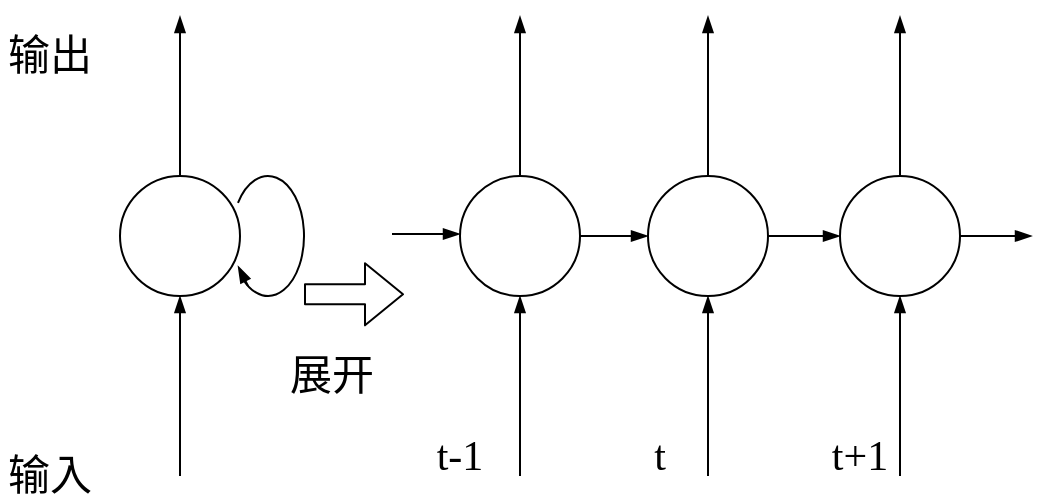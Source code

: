 <mxfile version="12.8.1" type="github"><diagram id="_MeufivQ26MiJXYKcV9G" name="Page-1"><mxGraphModel dx="849" dy="388" grid="1" gridSize="10" guides="1" tooltips="1" connect="1" arrows="1" fold="1" page="1" pageScale="1" pageWidth="827" pageHeight="1169" math="0" shadow="0"><root><mxCell id="0"/><mxCell id="1" parent="0"/><mxCell id="vhjrgtWLvvNyjYg3xXW3-5" value="" style="edgeStyle=orthogonalEdgeStyle;rounded=0;orthogonalLoop=1;jettySize=auto;html=1;endArrow=blockThin;endFill=1;fontFamily=Times New Roman;fontSize=21;" edge="1" parent="1" source="vhjrgtWLvvNyjYg3xXW3-1"><mxGeometry relative="1" as="geometry"><mxPoint x="180" y="170" as="targetPoint"/></mxGeometry></mxCell><mxCell id="vhjrgtWLvvNyjYg3xXW3-1" value="" style="ellipse;whiteSpace=wrap;html=1;aspect=fixed;fontFamily=Times New Roman;fontSize=21;" vertex="1" parent="1"><mxGeometry x="150" y="250" width="60" height="60" as="geometry"/></mxCell><mxCell id="vhjrgtWLvvNyjYg3xXW3-6" value="" style="endArrow=blockThin;html=1;entryX=0.5;entryY=1;entryDx=0;entryDy=0;endFill=1;fontFamily=Times New Roman;fontSize=21;" edge="1" parent="1" target="vhjrgtWLvvNyjYg3xXW3-1"><mxGeometry width="50" height="50" relative="1" as="geometry"><mxPoint x="180" y="400" as="sourcePoint"/><mxPoint x="160" y="340" as="targetPoint"/></mxGeometry></mxCell><mxCell id="vhjrgtWLvvNyjYg3xXW3-7" value="" style="verticalLabelPosition=bottom;verticalAlign=top;html=1;shape=mxgraph.basic.arc;startAngle=0.343;endAngle=0.124;rotation=-180;gradientColor=none;allowArrows=1;fontFamily=Times New Roman;fontSize=21;" vertex="1" parent="1"><mxGeometry x="206" y="250" width="36" height="60" as="geometry"/></mxCell><mxCell id="vhjrgtWLvvNyjYg3xXW3-8" value="" style="endArrow=blockThin;html=1;endFill=1;fontFamily=Times New Roman;fontSize=21;" edge="1" parent="1"><mxGeometry width="50" height="50" relative="1" as="geometry"><mxPoint x="214" y="305" as="sourcePoint"/><mxPoint x="209" y="295" as="targetPoint"/></mxGeometry></mxCell><mxCell id="vhjrgtWLvvNyjYg3xXW3-10" value="" style="edgeStyle=orthogonalEdgeStyle;rounded=0;orthogonalLoop=1;jettySize=auto;html=1;endArrow=blockThin;endFill=1;fontFamily=Times New Roman;fontSize=21;" edge="1" parent="1" source="vhjrgtWLvvNyjYg3xXW3-11"><mxGeometry relative="1" as="geometry"><mxPoint x="350" y="170" as="targetPoint"/></mxGeometry></mxCell><mxCell id="vhjrgtWLvvNyjYg3xXW3-16" value="" style="edgeStyle=orthogonalEdgeStyle;rounded=0;orthogonalLoop=1;jettySize=auto;html=1;endArrow=blockThin;endFill=1;fontFamily=Times New Roman;fontSize=21;" edge="1" parent="1" source="vhjrgtWLvvNyjYg3xXW3-11" target="vhjrgtWLvvNyjYg3xXW3-14"><mxGeometry relative="1" as="geometry"/></mxCell><mxCell id="vhjrgtWLvvNyjYg3xXW3-11" value="" style="ellipse;whiteSpace=wrap;html=1;aspect=fixed;fontFamily=Times New Roman;fontSize=21;" vertex="1" parent="1"><mxGeometry x="320" y="250" width="60" height="60" as="geometry"/></mxCell><mxCell id="vhjrgtWLvvNyjYg3xXW3-12" value="" style="endArrow=blockThin;html=1;entryX=0.5;entryY=1;entryDx=0;entryDy=0;endFill=1;fontFamily=Times New Roman;fontSize=21;" edge="1" parent="1" target="vhjrgtWLvvNyjYg3xXW3-11"><mxGeometry width="50" height="50" relative="1" as="geometry"><mxPoint x="350" y="400" as="sourcePoint"/><mxPoint x="330" y="340" as="targetPoint"/></mxGeometry></mxCell><mxCell id="vhjrgtWLvvNyjYg3xXW3-13" value="" style="edgeStyle=orthogonalEdgeStyle;rounded=0;orthogonalLoop=1;jettySize=auto;html=1;endArrow=blockThin;endFill=1;fontFamily=Times New Roman;fontSize=21;" edge="1" parent="1" source="vhjrgtWLvvNyjYg3xXW3-14"><mxGeometry relative="1" as="geometry"><mxPoint x="444" y="170" as="targetPoint"/></mxGeometry></mxCell><mxCell id="vhjrgtWLvvNyjYg3xXW3-22" value="" style="edgeStyle=orthogonalEdgeStyle;rounded=0;orthogonalLoop=1;jettySize=auto;html=1;endArrow=blockThin;endFill=1;fontFamily=Times New Roman;fontSize=21;" edge="1" parent="1" source="vhjrgtWLvvNyjYg3xXW3-14" target="vhjrgtWLvvNyjYg3xXW3-20"><mxGeometry relative="1" as="geometry"/></mxCell><mxCell id="vhjrgtWLvvNyjYg3xXW3-14" value="" style="ellipse;whiteSpace=wrap;html=1;aspect=fixed;fontFamily=Times New Roman;fontSize=21;" vertex="1" parent="1"><mxGeometry x="414" y="250" width="60" height="60" as="geometry"/></mxCell><mxCell id="vhjrgtWLvvNyjYg3xXW3-15" value="" style="endArrow=blockThin;html=1;entryX=0.5;entryY=1;entryDx=0;entryDy=0;endFill=1;fontFamily=Times New Roman;fontSize=21;" edge="1" parent="1" target="vhjrgtWLvvNyjYg3xXW3-14"><mxGeometry width="50" height="50" relative="1" as="geometry"><mxPoint x="444" y="400" as="sourcePoint"/><mxPoint x="424" y="340" as="targetPoint"/></mxGeometry></mxCell><mxCell id="vhjrgtWLvvNyjYg3xXW3-19" value="" style="edgeStyle=orthogonalEdgeStyle;rounded=0;orthogonalLoop=1;jettySize=auto;html=1;endArrow=blockThin;endFill=1;fontFamily=Times New Roman;fontSize=21;" edge="1" parent="1" source="vhjrgtWLvvNyjYg3xXW3-20"><mxGeometry relative="1" as="geometry"><mxPoint x="540" y="170" as="targetPoint"/></mxGeometry></mxCell><mxCell id="vhjrgtWLvvNyjYg3xXW3-20" value="" style="ellipse;whiteSpace=wrap;html=1;aspect=fixed;fontFamily=Times New Roman;fontSize=21;" vertex="1" parent="1"><mxGeometry x="510" y="250" width="60" height="60" as="geometry"/></mxCell><mxCell id="vhjrgtWLvvNyjYg3xXW3-21" value="" style="endArrow=blockThin;html=1;entryX=0.5;entryY=1;entryDx=0;entryDy=0;endFill=1;fontFamily=Times New Roman;fontSize=21;" edge="1" parent="1" target="vhjrgtWLvvNyjYg3xXW3-20"><mxGeometry width="50" height="50" relative="1" as="geometry"><mxPoint x="540" y="400" as="sourcePoint"/><mxPoint x="520" y="340" as="targetPoint"/></mxGeometry></mxCell><mxCell id="vhjrgtWLvvNyjYg3xXW3-23" value="" style="edgeStyle=orthogonalEdgeStyle;rounded=0;orthogonalLoop=1;jettySize=auto;html=1;endArrow=blockThin;endFill=1;fontFamily=Times New Roman;fontSize=21;" edge="1" parent="1"><mxGeometry relative="1" as="geometry"><mxPoint x="570" y="280" as="sourcePoint"/><mxPoint x="606" y="280" as="targetPoint"/></mxGeometry></mxCell><mxCell id="vhjrgtWLvvNyjYg3xXW3-24" value="" style="edgeStyle=orthogonalEdgeStyle;rounded=0;orthogonalLoop=1;jettySize=auto;html=1;endArrow=blockThin;endFill=1;fontFamily=Times New Roman;fontSize=21;" edge="1" parent="1"><mxGeometry relative="1" as="geometry"><mxPoint x="286" y="279" as="sourcePoint"/><mxPoint x="320" y="279" as="targetPoint"/></mxGeometry></mxCell><mxCell id="vhjrgtWLvvNyjYg3xXW3-25" value="t" style="text;html=1;strokeColor=none;fillColor=none;align=center;verticalAlign=middle;whiteSpace=wrap;rounded=0;fontFamily=Times New Roman;fontSize=21;" vertex="1" parent="1"><mxGeometry x="400" y="380" width="40" height="20" as="geometry"/></mxCell><mxCell id="vhjrgtWLvvNyjYg3xXW3-26" value="t+1" style="text;html=1;strokeColor=none;fillColor=none;align=center;verticalAlign=middle;whiteSpace=wrap;rounded=0;fontFamily=Times New Roman;fontSize=21;" vertex="1" parent="1"><mxGeometry x="500" y="380" width="40" height="20" as="geometry"/></mxCell><mxCell id="vhjrgtWLvvNyjYg3xXW3-27" value="t-1" style="text;html=1;strokeColor=none;fillColor=none;align=center;verticalAlign=middle;whiteSpace=wrap;rounded=0;fontFamily=Times New Roman;fontSize=21;" vertex="1" parent="1"><mxGeometry x="300" y="380" width="40" height="20" as="geometry"/></mxCell><mxCell id="vhjrgtWLvvNyjYg3xXW3-28" value="输入" style="text;html=1;strokeColor=none;fillColor=none;align=center;verticalAlign=middle;whiteSpace=wrap;rounded=0;fontFamily=Times New Roman;fontSize=21;" vertex="1" parent="1"><mxGeometry x="90" y="390" width="50" height="20" as="geometry"/></mxCell><mxCell id="vhjrgtWLvvNyjYg3xXW3-29" value="输出" style="text;html=1;strokeColor=none;fillColor=none;align=center;verticalAlign=middle;whiteSpace=wrap;rounded=0;fontFamily=Times New Roman;fontSize=21;" vertex="1" parent="1"><mxGeometry x="90" y="180" width="50" height="20" as="geometry"/></mxCell><mxCell id="vhjrgtWLvvNyjYg3xXW3-30" value="" style="shape=flexArrow;endArrow=classic;html=1;fontFamily=Times New Roman;fontSize=21;" edge="1" parent="1"><mxGeometry width="50" height="50" relative="1" as="geometry"><mxPoint x="242" y="309.17" as="sourcePoint"/><mxPoint x="292" y="309.17" as="targetPoint"/></mxGeometry></mxCell><mxCell id="vhjrgtWLvvNyjYg3xXW3-31" value="展开" style="text;html=1;strokeColor=none;fillColor=none;align=center;verticalAlign=middle;whiteSpace=wrap;rounded=0;fontFamily=Times New Roman;fontSize=21;" vertex="1" parent="1"><mxGeometry x="230" y="340" width="52" height="20" as="geometry"/></mxCell></root></mxGraphModel></diagram></mxfile>